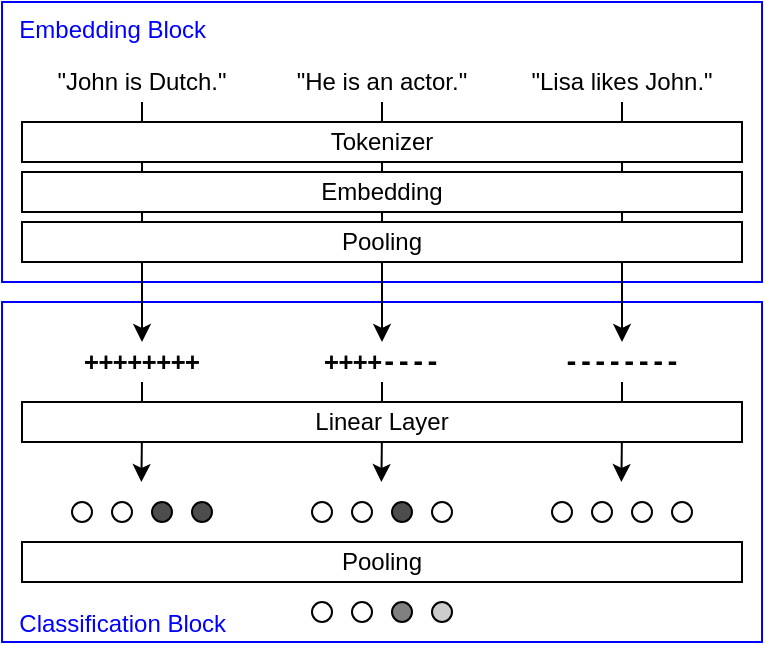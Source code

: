 <mxfile version="14.5.1" type="device"><diagram id="vjWXuD5zyW0F1v8Mz3nW" name="Page-1"><mxGraphModel dx="716" dy="419" grid="1" gridSize="10" guides="1" tooltips="1" connect="1" arrows="1" fold="1" page="1" pageScale="1" pageWidth="850" pageHeight="1100" math="0" shadow="0"><root><mxCell id="0"/><mxCell id="1" parent="0"/><mxCell id="-I7XwOQ383VtY9kFfcPg-54" value="&amp;nbsp; Classification Block" style="rounded=0;whiteSpace=wrap;html=1;strokeColor=#0000FF;align=left;verticalAlign=bottom;fontColor=#0000FF;" vertex="1" parent="1"><mxGeometry x="270" y="230" width="380" height="170" as="geometry"/></mxCell><mxCell id="-I7XwOQ383VtY9kFfcPg-53" value="&lt;font color=&quot;#0000ff&quot;&gt;&amp;nbsp; Embedding Block&lt;/font&gt;" style="rounded=0;whiteSpace=wrap;html=1;verticalAlign=top;align=left;strokeColor=#0000FF;" vertex="1" parent="1"><mxGeometry x="270" y="80" width="380" height="140" as="geometry"/></mxCell><mxCell id="-I7XwOQ383VtY9kFfcPg-33" style="edgeStyle=orthogonalEdgeStyle;rounded=1;orthogonalLoop=1;jettySize=auto;html=1;exitX=0.5;exitY=1;exitDx=0;exitDy=0;entryX=0.5;entryY=0;entryDx=0;entryDy=0;startSize=6;sourcePerimeterSpacing=0;targetPerimeterSpacing=0;" edge="1" parent="1" source="-I7XwOQ383VtY9kFfcPg-5" target="-I7XwOQ383VtY9kFfcPg-12"><mxGeometry relative="1" as="geometry"/></mxCell><mxCell id="-I7XwOQ383VtY9kFfcPg-5" value="&quot;John is Dutch.&quot;" style="text;html=1;strokeColor=none;fillColor=none;align=center;verticalAlign=middle;whiteSpace=wrap;rounded=0;" vertex="1" parent="1"><mxGeometry x="290" y="110" width="100" height="20" as="geometry"/></mxCell><mxCell id="-I7XwOQ383VtY9kFfcPg-34" style="edgeStyle=orthogonalEdgeStyle;rounded=1;orthogonalLoop=1;jettySize=auto;html=1;exitX=0.5;exitY=1;exitDx=0;exitDy=0;entryX=0.5;entryY=0;entryDx=0;entryDy=0;startSize=6;sourcePerimeterSpacing=0;targetPerimeterSpacing=0;" edge="1" parent="1" source="-I7XwOQ383VtY9kFfcPg-6" target="-I7XwOQ383VtY9kFfcPg-13"><mxGeometry relative="1" as="geometry"/></mxCell><mxCell id="-I7XwOQ383VtY9kFfcPg-6" value="&quot;He is an actor.&quot;" style="text;html=1;strokeColor=none;fillColor=none;align=center;verticalAlign=middle;whiteSpace=wrap;rounded=0;" vertex="1" parent="1"><mxGeometry x="410" y="110" width="100" height="20" as="geometry"/></mxCell><mxCell id="-I7XwOQ383VtY9kFfcPg-35" style="edgeStyle=orthogonalEdgeStyle;rounded=1;orthogonalLoop=1;jettySize=auto;html=1;exitX=0.5;exitY=1;exitDx=0;exitDy=0;entryX=0.5;entryY=0;entryDx=0;entryDy=0;startSize=6;sourcePerimeterSpacing=0;targetPerimeterSpacing=0;" edge="1" parent="1" source="-I7XwOQ383VtY9kFfcPg-7" target="-I7XwOQ383VtY9kFfcPg-14"><mxGeometry relative="1" as="geometry"/></mxCell><mxCell id="-I7XwOQ383VtY9kFfcPg-7" value="&quot;Lisa likes John.&quot;" style="text;html=1;strokeColor=none;fillColor=none;align=center;verticalAlign=middle;whiteSpace=wrap;rounded=0;" vertex="1" parent="1"><mxGeometry x="530" y="110" width="100" height="20" as="geometry"/></mxCell><mxCell id="-I7XwOQ383VtY9kFfcPg-38" style="edgeStyle=orthogonalEdgeStyle;rounded=1;orthogonalLoop=1;jettySize=auto;html=1;exitX=0.5;exitY=1;exitDx=0;exitDy=0;startSize=6;sourcePerimeterSpacing=0;targetPerimeterSpacing=0;" edge="1" parent="1" source="-I7XwOQ383VtY9kFfcPg-12"><mxGeometry relative="1" as="geometry"><mxPoint x="339.69" y="320" as="targetPoint"/></mxGeometry></mxCell><mxCell id="-I7XwOQ383VtY9kFfcPg-12" value="&lt;pre&gt;++++++++&lt;/pre&gt;" style="text;html=1;strokeColor=none;fillColor=none;align=center;verticalAlign=middle;whiteSpace=wrap;rounded=0;fontStyle=1" vertex="1" parent="1"><mxGeometry x="290" y="250" width="100" height="20" as="geometry"/></mxCell><mxCell id="-I7XwOQ383VtY9kFfcPg-39" style="edgeStyle=orthogonalEdgeStyle;rounded=1;orthogonalLoop=1;jettySize=auto;html=1;exitX=0.5;exitY=1;exitDx=0;exitDy=0;startSize=6;sourcePerimeterSpacing=0;targetPerimeterSpacing=0;" edge="1" parent="1" source="-I7XwOQ383VtY9kFfcPg-13"><mxGeometry relative="1" as="geometry"><mxPoint x="459.69" y="320" as="targetPoint"/></mxGeometry></mxCell><mxCell id="-I7XwOQ383VtY9kFfcPg-13" value="&lt;pre&gt;++++----&lt;/pre&gt;" style="text;html=1;strokeColor=none;fillColor=none;align=center;verticalAlign=middle;whiteSpace=wrap;rounded=0;fontStyle=1" vertex="1" parent="1"><mxGeometry x="410" y="250" width="100" height="20" as="geometry"/></mxCell><mxCell id="-I7XwOQ383VtY9kFfcPg-40" style="edgeStyle=orthogonalEdgeStyle;rounded=1;orthogonalLoop=1;jettySize=auto;html=1;exitX=0.5;exitY=1;exitDx=0;exitDy=0;startSize=6;sourcePerimeterSpacing=0;targetPerimeterSpacing=0;" edge="1" parent="1" source="-I7XwOQ383VtY9kFfcPg-14"><mxGeometry relative="1" as="geometry"><mxPoint x="579.69" y="320" as="targetPoint"/></mxGeometry></mxCell><mxCell id="-I7XwOQ383VtY9kFfcPg-14" value="&lt;pre&gt;--------&lt;/pre&gt;" style="text;html=1;strokeColor=none;fillColor=none;align=center;verticalAlign=middle;whiteSpace=wrap;rounded=0;fontStyle=1" vertex="1" parent="1"><mxGeometry x="530" y="250" width="100" height="20" as="geometry"/></mxCell><mxCell id="-I7XwOQ383VtY9kFfcPg-15" value="Linear Layer" style="rounded=0;whiteSpace=wrap;html=1;" vertex="1" parent="1"><mxGeometry x="280" y="280" width="360" height="20" as="geometry"/></mxCell><mxCell id="-I7XwOQ383VtY9kFfcPg-1" value="Embedding" style="rounded=0;whiteSpace=wrap;html=1;" vertex="1" parent="1"><mxGeometry x="280" y="165" width="360" height="20" as="geometry"/></mxCell><mxCell id="-I7XwOQ383VtY9kFfcPg-36" value="" style="group" vertex="1" connectable="0" parent="1"><mxGeometry x="305" y="330" width="70" height="10" as="geometry"/></mxCell><mxCell id="-I7XwOQ383VtY9kFfcPg-16" value="" style="ellipse;whiteSpace=wrap;html=1;aspect=fixed;" vertex="1" parent="-I7XwOQ383VtY9kFfcPg-36"><mxGeometry width="10" height="10" as="geometry"/></mxCell><mxCell id="-I7XwOQ383VtY9kFfcPg-17" value="" style="ellipse;whiteSpace=wrap;html=1;aspect=fixed;" vertex="1" parent="-I7XwOQ383VtY9kFfcPg-36"><mxGeometry x="20" width="10" height="10" as="geometry"/></mxCell><mxCell id="-I7XwOQ383VtY9kFfcPg-22" value="" style="ellipse;whiteSpace=wrap;html=1;aspect=fixed;fillColor=#4D4D4D;" vertex="1" parent="-I7XwOQ383VtY9kFfcPg-36"><mxGeometry x="40" width="10" height="10" as="geometry"/></mxCell><mxCell id="-I7XwOQ383VtY9kFfcPg-23" value="" style="ellipse;whiteSpace=wrap;html=1;aspect=fixed;fillColor=#4D4D4D;" vertex="1" parent="-I7XwOQ383VtY9kFfcPg-36"><mxGeometry x="60" width="10" height="10" as="geometry"/></mxCell><mxCell id="-I7XwOQ383VtY9kFfcPg-41" value="" style="group" vertex="1" connectable="0" parent="1"><mxGeometry x="425" y="330" width="70" height="10" as="geometry"/></mxCell><mxCell id="-I7XwOQ383VtY9kFfcPg-42" value="" style="ellipse;whiteSpace=wrap;html=1;aspect=fixed;" vertex="1" parent="-I7XwOQ383VtY9kFfcPg-41"><mxGeometry width="10" height="10" as="geometry"/></mxCell><mxCell id="-I7XwOQ383VtY9kFfcPg-43" value="" style="ellipse;whiteSpace=wrap;html=1;aspect=fixed;" vertex="1" parent="-I7XwOQ383VtY9kFfcPg-41"><mxGeometry x="20" width="10" height="10" as="geometry"/></mxCell><mxCell id="-I7XwOQ383VtY9kFfcPg-44" value="" style="ellipse;whiteSpace=wrap;html=1;aspect=fixed;fillColor=#4D4D4D;" vertex="1" parent="-I7XwOQ383VtY9kFfcPg-41"><mxGeometry x="40" width="10" height="10" as="geometry"/></mxCell><mxCell id="-I7XwOQ383VtY9kFfcPg-45" value="" style="ellipse;whiteSpace=wrap;html=1;aspect=fixed;" vertex="1" parent="-I7XwOQ383VtY9kFfcPg-41"><mxGeometry x="60" width="10" height="10" as="geometry"/></mxCell><mxCell id="-I7XwOQ383VtY9kFfcPg-47" value="" style="group" vertex="1" connectable="0" parent="1"><mxGeometry x="545" y="330" width="70" height="10" as="geometry"/></mxCell><mxCell id="-I7XwOQ383VtY9kFfcPg-48" value="" style="ellipse;whiteSpace=wrap;html=1;aspect=fixed;" vertex="1" parent="-I7XwOQ383VtY9kFfcPg-47"><mxGeometry width="10" height="10" as="geometry"/></mxCell><mxCell id="-I7XwOQ383VtY9kFfcPg-49" value="" style="ellipse;whiteSpace=wrap;html=1;aspect=fixed;" vertex="1" parent="-I7XwOQ383VtY9kFfcPg-47"><mxGeometry x="20" width="10" height="10" as="geometry"/></mxCell><mxCell id="-I7XwOQ383VtY9kFfcPg-50" value="" style="ellipse;whiteSpace=wrap;html=1;aspect=fixed;" vertex="1" parent="-I7XwOQ383VtY9kFfcPg-47"><mxGeometry x="40" width="10" height="10" as="geometry"/></mxCell><mxCell id="-I7XwOQ383VtY9kFfcPg-51" value="" style="ellipse;whiteSpace=wrap;html=1;aspect=fixed;" vertex="1" parent="-I7XwOQ383VtY9kFfcPg-47"><mxGeometry x="60" width="10" height="10" as="geometry"/></mxCell><mxCell id="-I7XwOQ383VtY9kFfcPg-55" value="Pooling" style="rounded=0;whiteSpace=wrap;html=1;" vertex="1" parent="1"><mxGeometry x="280" y="350" width="360" height="20" as="geometry"/></mxCell><mxCell id="-I7XwOQ383VtY9kFfcPg-56" value="" style="group" vertex="1" connectable="0" parent="1"><mxGeometry x="425" y="380" width="70" height="10" as="geometry"/></mxCell><mxCell id="-I7XwOQ383VtY9kFfcPg-57" value="" style="ellipse;whiteSpace=wrap;html=1;aspect=fixed;" vertex="1" parent="-I7XwOQ383VtY9kFfcPg-56"><mxGeometry width="10" height="10" as="geometry"/></mxCell><mxCell id="-I7XwOQ383VtY9kFfcPg-58" value="" style="ellipse;whiteSpace=wrap;html=1;aspect=fixed;" vertex="1" parent="-I7XwOQ383VtY9kFfcPg-56"><mxGeometry x="20" width="10" height="10" as="geometry"/></mxCell><mxCell id="-I7XwOQ383VtY9kFfcPg-59" value="" style="ellipse;whiteSpace=wrap;html=1;aspect=fixed;fillColor=#808080;" vertex="1" parent="-I7XwOQ383VtY9kFfcPg-56"><mxGeometry x="40" width="10" height="10" as="geometry"/></mxCell><mxCell id="-I7XwOQ383VtY9kFfcPg-60" value="" style="ellipse;whiteSpace=wrap;html=1;aspect=fixed;fillColor=#CCCCCC;" vertex="1" parent="-I7XwOQ383VtY9kFfcPg-56"><mxGeometry x="60" width="10" height="10" as="geometry"/></mxCell><mxCell id="-I7XwOQ383VtY9kFfcPg-63" value="Tokenizer" style="rounded=0;whiteSpace=wrap;html=1;" vertex="1" parent="1"><mxGeometry x="280" y="140" width="360" height="20" as="geometry"/></mxCell><mxCell id="-I7XwOQ383VtY9kFfcPg-64" value="Pooling" style="rounded=0;whiteSpace=wrap;html=1;" vertex="1" parent="1"><mxGeometry x="280" y="190" width="360" height="20" as="geometry"/></mxCell></root></mxGraphModel></diagram></mxfile>